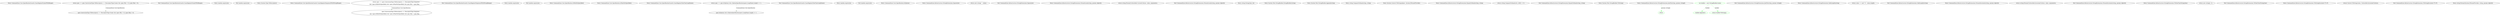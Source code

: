 digraph  {
n0 [cluster="CommandLine.Core.SpecificationGuards.GuardAgainstScalarWithRange()", label="Entry CommandLine.Core.SpecificationGuards.GuardAgainstScalarWithRange()", span="16-16"];
n1 [cluster="CommandLine.Core.SpecificationGuards.GuardAgainstScalarWithRange()", label="return spec => spec.ConversionType.ToDescriptor() == DescriptorType.Scalar && (spec.Min > 0 || spec.Max > 0);", span="18-18"];
n2 [cluster="CommandLine.Core.SpecificationGuards.GuardAgainstScalarWithRange()", label="Exit CommandLine.Core.SpecificationGuards.GuardAgainstScalarWithRange()", span="16-16"];
n4 [cluster="lambda expression", label="spec.ConversionType.ToDescriptor() == DescriptorType.Scalar && (spec.Min > 0 || spec.Max > 0)", span="18-18"];
n3 [cluster="lambda expression", label="Entry lambda expression", span="18-18"];
n5 [cluster="lambda expression", label="Exit lambda expression", span="18-18"];
n6 [cluster="System.Type.ToDescriptor()", label="Entry System.Type.ToDescriptor()", span="22-22"];
n7 [cluster="CommandLine.Core.SpecificationGuards.GuardAgainstSequenceWithWrongRange()", label="Entry CommandLine.Core.SpecificationGuards.GuardAgainstSequenceWithWrongRange()", span="21-21"];
n8 [cluster="CommandLine.Core.SpecificationGuards.GuardAgainstSequenceWithWrongRange()", label="return spec => spec.ConversionType.ToDescriptor() == DescriptorType.Sequence\r\n                && !spec.IsMinNotSpecified() && !spec.IsMaxNotSpecified() && spec.Min > spec.Max;", span="23-24"];
n9 [cluster="CommandLine.Core.SpecificationGuards.GuardAgainstSequenceWithWrongRange()", label="Exit CommandLine.Core.SpecificationGuards.GuardAgainstSequenceWithWrongRange()", span="21-21"];
n11 [cluster="lambda expression", label="spec.ConversionType.ToDescriptor() == DescriptorType.Sequence\r\n                && !spec.IsMinNotSpecified() && !spec.IsMaxNotSpecified() && spec.Min > spec.Max", span="23-24"];
n10 [cluster="lambda expression", label="Entry lambda expression", span="23-24"];
n12 [cluster="lambda expression", label="Exit lambda expression", span="23-24"];
n13 [cluster="CommandLine.Core.Specification.IsMinNotSpecified()", label="Entry CommandLine.Core.Specification.IsMinNotSpecified()", span="76-76"];
n14 [cluster="CommandLine.Core.Specification.IsMaxNotSpecified()", label="Entry CommandLine.Core.Specification.IsMaxNotSpecified()", span="81-81"];
n15 [cluster="CommandLine.Core.SpecificationGuards.GuardAgainstOneCharLongName()", label="Entry CommandLine.Core.SpecificationGuards.GuardAgainstOneCharLongName()", span="27-27"];
n16 [cluster="CommandLine.Core.SpecificationGuards.GuardAgainstOneCharLongName()", label="return spec => spec.IsOption() && ((OptionSpecification)spec).LongName.Length == 1;", span="29-29"];
n17 [cluster="CommandLine.Core.SpecificationGuards.GuardAgainstOneCharLongName()", label="Exit CommandLine.Core.SpecificationGuards.GuardAgainstOneCharLongName()", span="27-27"];
n19 [cluster="lambda expression", label="spec.IsOption() && ((OptionSpecification)spec).LongName.Length == 1", span="29-29"];
n18 [cluster="lambda expression", label="Entry lambda expression", span="29-29"];
n20 [cluster="lambda expression", label="Exit lambda expression", span="29-29"];
n21 [cluster="CommandLine.Core.Specification.IsOption()", label="Entry CommandLine.Core.Specification.IsOption()", span="11-11"];
m3_15 [cluster="CommandLine.Infrastructure.StringExtensions.Spaces(int)", file="StringExtensions.cs", label="Entry CommandLine.Infrastructure.StringExtensions.Spaces(int)", span="29-29"];
m3_16 [cluster="CommandLine.Infrastructure.StringExtensions.Spaces(int)", file="StringExtensions.cs", label="return new string(' ', value);", span="31-31"];
m3_17 [cluster="CommandLine.Infrastructure.StringExtensions.Spaces(int)", file="StringExtensions.cs", label="Exit CommandLine.Infrastructure.StringExtensions.Spaces(int)", span="29-29"];
m3_12 [cluster="CommandLine.Infrastructure.StringExtensions.FormatLocal(string, params object[])", file="StringExtensions.cs", label="Entry CommandLine.Infrastructure.StringExtensions.FormatLocal(string, params object[])", span="24-24"];
m3_13 [cluster="CommandLine.Infrastructure.StringExtensions.FormatLocal(string, params object[])", file="StringExtensions.cs", label="return string.Format(CultureInfo.CurrentCulture, value, arguments);", span="26-26"];
m3_14 [cluster="CommandLine.Infrastructure.StringExtensions.FormatLocal(string, params object[])", file="StringExtensions.cs", label="Exit CommandLine.Infrastructure.StringExtensions.FormatLocal(string, params object[])", span="24-24"];
m3_3 [cluster="string.String(char, int)", file="StringExtensions.cs", label="Entry string.String(char, int)", span="0-0"];
m3_31 [cluster="System.Text.StringBuilder.StringBuilder(string)", file="StringExtensions.cs", label="Entry System.Text.StringBuilder.StringBuilder(string)", span="0-0"];
m3_32 [cluster="System.Text.StringBuilder.Append(string)", file="StringExtensions.cs", label="Entry System.Text.StringBuilder.Append(string)", span="0-0"];
m3_21 [cluster="string.CompareOrdinal(string, string)", file="StringExtensions.cs", label="Entry string.CompareOrdinal(string, string)", span="0-0"];
m3_7 [cluster="System.Convert.ToString(object, System.IFormatProvider)", file="StringExtensions.cs", label="Entry System.Convert.ToString(object, System.IFormatProvider)", span="0-0"];
m3_18 [cluster="CommandLine.Infrastructure.StringExtensions.EqualsOrdinal(string, string)", file="StringExtensions.cs", label="Entry CommandLine.Infrastructure.StringExtensions.EqualsOrdinal(string, string)", span="34-34"];
m3_19 [cluster="CommandLine.Infrastructure.StringExtensions.EqualsOrdinal(string, string)", file="StringExtensions.cs", label="return string.CompareOrdinal(strA, strB) == 0;", span="36-36"];
m3_20 [cluster="CommandLine.Infrastructure.StringExtensions.EqualsOrdinal(string, string)", file="StringExtensions.cs", label="Exit CommandLine.Infrastructure.StringExtensions.EqualsOrdinal(string, string)", span="34-34"];
m3_33 [cluster="System.Text.StringBuilder.ToString()", file="StringExtensions.cs", label="Entry System.Text.StringBuilder.ToString()", span="0-0"];
m3_25 [cluster="CommandLine.Infrastructure.StringExtensions.JoinTo(string, params string[])", file="StringExtensions.cs", label="Entry CommandLine.Infrastructure.StringExtensions.JoinTo(string, params string[])", span="45-45"];
m3_26 [cluster="CommandLine.Infrastructure.StringExtensions.JoinTo(string, params string[])", color=green, community=0, file="StringExtensions.cs", label="var builder = new StringBuilder(value)", prediction=0, span="47-47"];
m3_27 [cluster="CommandLine.Infrastructure.StringExtensions.JoinTo(string, params string[])", color=green, community=0, file="StringExtensions.cs", label=others, prediction=1, span="48-48"];
m3_28 [cluster="CommandLine.Infrastructure.StringExtensions.JoinTo(string, params string[])", color=green, community=0, file="StringExtensions.cs", label="builder.Append(v)", prediction=0, span="50-50"];
m3_29 [cluster="CommandLine.Infrastructure.StringExtensions.JoinTo(string, params string[])", color=green, community=0, file="StringExtensions.cs", label="return builder.ToString();", prediction=0, span="52-52"];
m3_30 [cluster="CommandLine.Infrastructure.StringExtensions.JoinTo(string, params string[])", file="StringExtensions.cs", label="Exit CommandLine.Infrastructure.StringExtensions.JoinTo(string, params string[])", span="45-45"];
m3_22 [cluster="CommandLine.Infrastructure.StringExtensions.SafeLength(string)", file="StringExtensions.cs", label="Entry CommandLine.Infrastructure.StringExtensions.SafeLength(string)", span="39-39"];
m3_23 [cluster="CommandLine.Infrastructure.StringExtensions.SafeLength(string)", file="StringExtensions.cs", label="return value == null ? 0 : value.Length;", span="41-41"];
m3_24 [cluster="CommandLine.Infrastructure.StringExtensions.SafeLength(string)", file="StringExtensions.cs", label="Exit CommandLine.Infrastructure.StringExtensions.SafeLength(string)", span="39-39"];
m3_8 [cluster="CommandLine.Infrastructure.StringExtensions.FormatInvariant(string, params object[])", file="StringExtensions.cs", label="Entry CommandLine.Infrastructure.StringExtensions.FormatInvariant(string, params object[])", span="19-19"];
m3_9 [cluster="CommandLine.Infrastructure.StringExtensions.FormatInvariant(string, params object[])", file="StringExtensions.cs", label="return string.Format(CultureInfo.InvariantCulture, value, arguments);", span="21-21"];
m3_10 [cluster="CommandLine.Infrastructure.StringExtensions.FormatInvariant(string, params object[])", file="StringExtensions.cs", label="Exit CommandLine.Infrastructure.StringExtensions.FormatInvariant(string, params object[])", span="19-19"];
m3_0 [cluster="CommandLine.Infrastructure.StringExtensions.ToOneCharString(char)", file="StringExtensions.cs", label="Entry CommandLine.Infrastructure.StringExtensions.ToOneCharString(char)", span="9-9"];
m3_1 [cluster="CommandLine.Infrastructure.StringExtensions.ToOneCharString(char)", file="StringExtensions.cs", label="return new string(c, 1);", span="11-11"];
m3_2 [cluster="CommandLine.Infrastructure.StringExtensions.ToOneCharString(char)", file="StringExtensions.cs", label="Exit CommandLine.Infrastructure.StringExtensions.ToOneCharString(char)", span="9-9"];
m3_4 [cluster="CommandLine.Infrastructure.StringExtensions.ToStringInvariant<T>(T)", file="StringExtensions.cs", label="Entry CommandLine.Infrastructure.StringExtensions.ToStringInvariant<T>(T)", span="14-14"];
m3_5 [cluster="CommandLine.Infrastructure.StringExtensions.ToStringInvariant<T>(T)", file="StringExtensions.cs", label="return Convert.ToString(value, CultureInfo.InvariantCulture);", span="16-16"];
m3_6 [cluster="CommandLine.Infrastructure.StringExtensions.ToStringInvariant<T>(T)", file="StringExtensions.cs", label="Exit CommandLine.Infrastructure.StringExtensions.ToStringInvariant<T>(T)", span="14-14"];
m3_11 [cluster="string.Format(System.IFormatProvider, string, params object[])", file="StringExtensions.cs", label="Entry string.Format(System.IFormatProvider, string, params object[])", span="0-0"];
n1 -> n4  [color=darkseagreen4, key=1, label="CommandLine.Core.Specification", style=dashed];
n8 -> n11  [color=darkseagreen4, key=1, label="CommandLine.Core.Specification", style=dashed];
n16 -> n19  [color=darkseagreen4, key=1, label="CommandLine.Core.Specification", style=dashed];
m3_25 -> m3_27  [color=green, key=1, label="params string[]", style=dashed];
m3_26 -> m3_28  [color=green, key=1, label=builder, style=dashed];
m3_26 -> m3_29  [color=green, key=1, label=builder, style=dashed];
}
